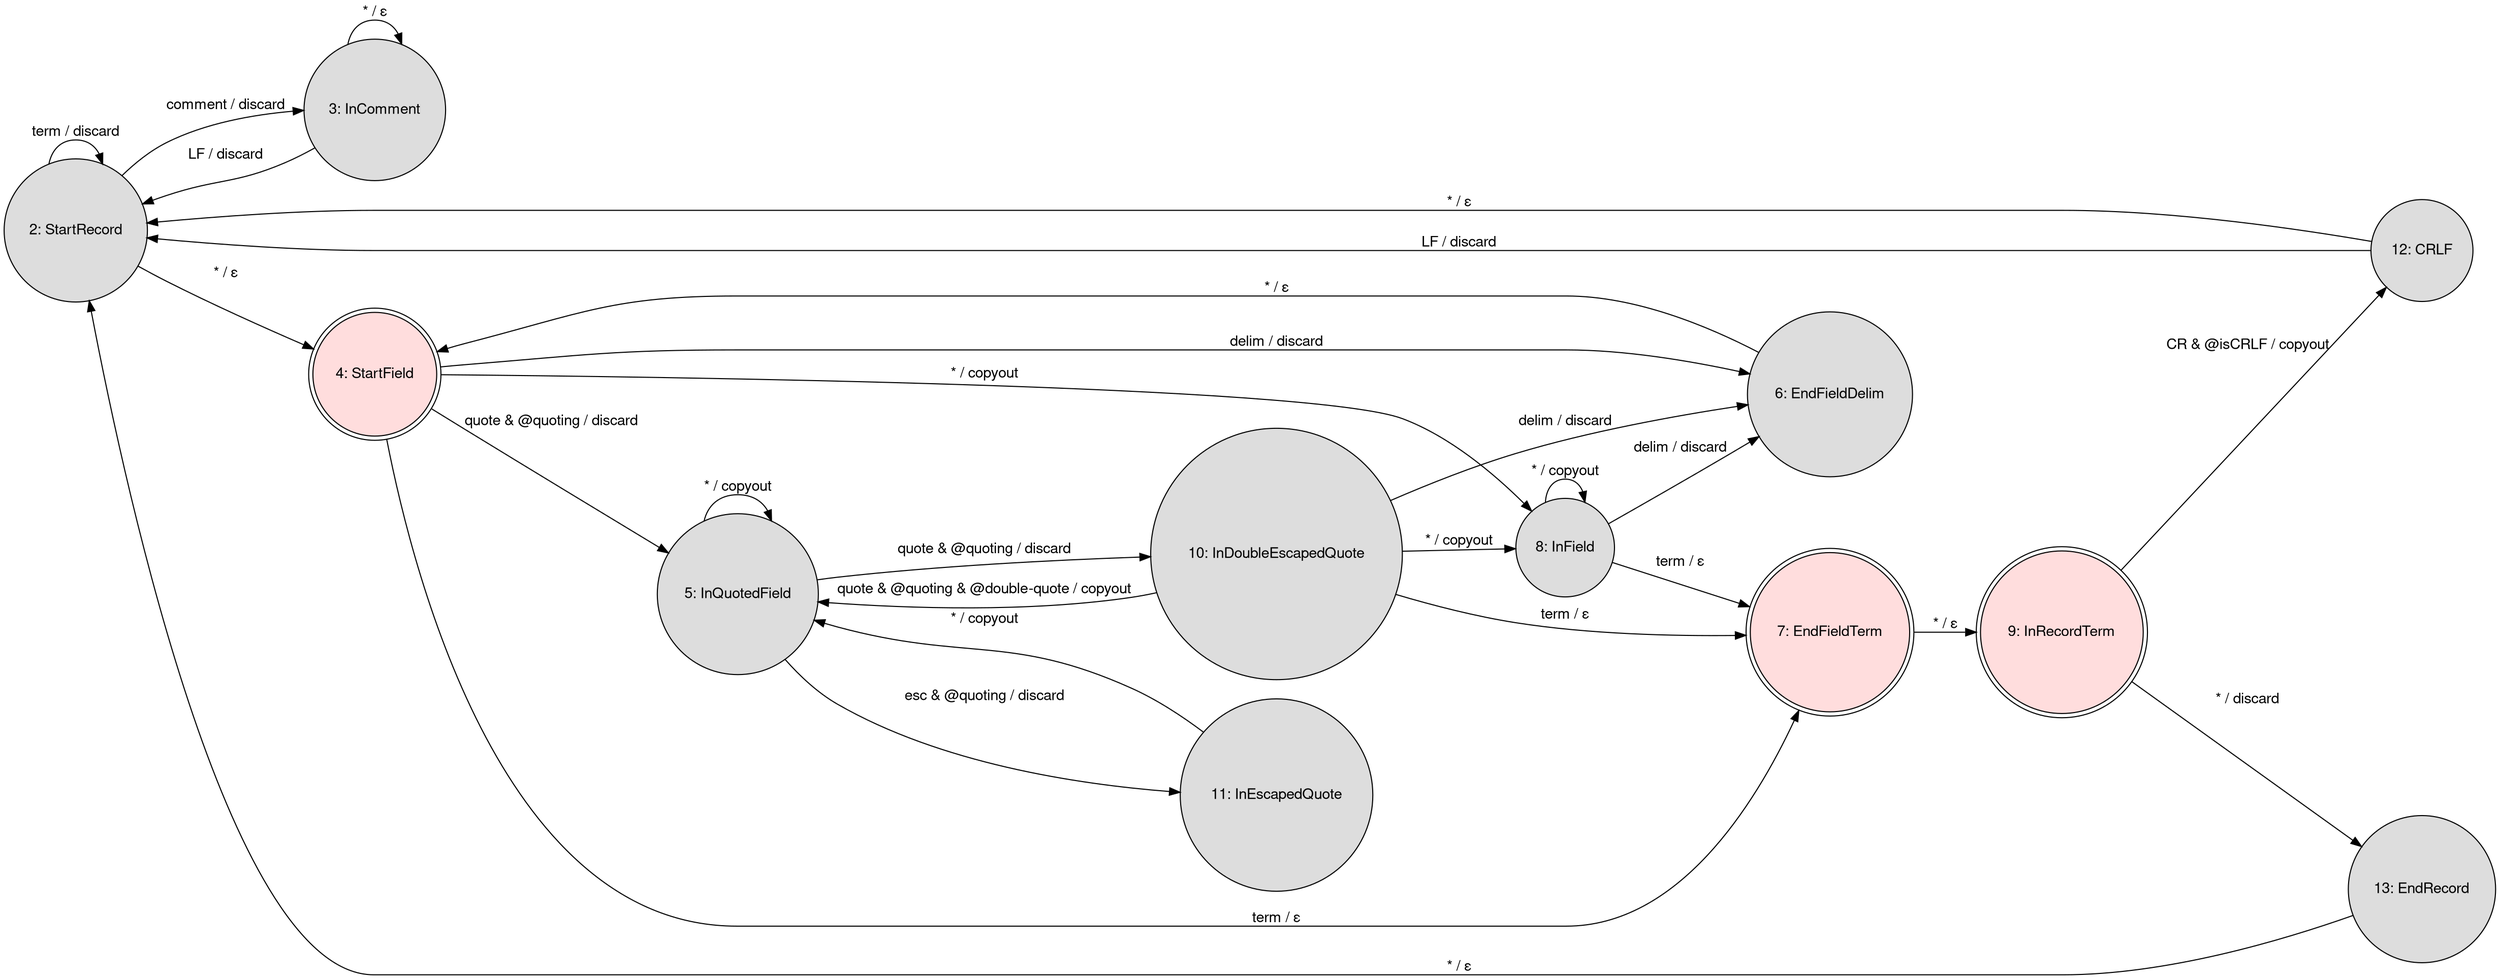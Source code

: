 digraph finite_state_machine {
  fontname="Helvetica,Arial,sans-serif"
  node [fontname="Helvetica,Arial,sans-serif"]
  edge [fontname="Helvetica,Arial,sans-serif"]
  rankdir=LR;
  node [shape = circle, style=filled, fillcolor="#dddddd"];

  2  [label="2: StartRecord"];
  3  [label="3: InComment"];
  4  [label="4: StartField", shape=doublecircle, fillcolor="#ffdddd"];
  8  [label="8: InField"];
  5  [label="5: InQuotedField"];
  6  [label="6: EndFieldDelim"];
  7  [label="7: EndFieldTerm", shape=doublecircle, fillcolor="#ffdddd"];
  9  [label="9: InRecordTerm", shape=doublecircle, fillcolor="#ffdddd"];
  11 [label="11: InEscapedQuote"];
  10 [label="10: InDoubleEscapedQuote"];
  12 [label="12: CRLF"];
  13 [label="13: EndRecord"];

  2  -> 2  [label="term / discard"];
  2  -> 3  [label="comment / discard"];
  2  -> 4  [label="* / ε"];

  3  -> 2  [label="LF / discard"];
  3  -> 3  [label="* / ε"];

  4  -> 5  [label="quote & @quoting / discard"];
  4  -> 6  [label="delim / discard"];
  4  -> 7  [label="term / ε"]
  4  -> 8  [label="* / copyout"];

  5  -> 5  [label="* / copyout"];
  5  -> 10 [label="quote & @quoting / discard"];
  5  -> 11 [label="esc & @quoting / discard"];

  6  -> 4  [label="* / ε"];

  7  -> 9  [label="* / ε"];

  8  -> 6  [label="delim / discard"];
  8  -> 7  [label="term / ε"]
  8  -> 8  [label="* / copyout"];

  9  -> 12 [label="CR & @isCRLF / copyout"];
  9  -> 13 [label="* / discard"];

  10 -> 5  [label="quote & @quoting & @double-quote / copyout"];
  10 -> 6  [label="delim / discard"];
  10 -> 7  [label="term / ε"]
  10 -> 8  [label="* / copyout"];

  11 -> 5  [label="* / copyout"];

  12 -> 2  [label="* / ε"];
  12 -> 2  [label="LF / discard"];

  13 -> 2  [label="* / ε"];

}
